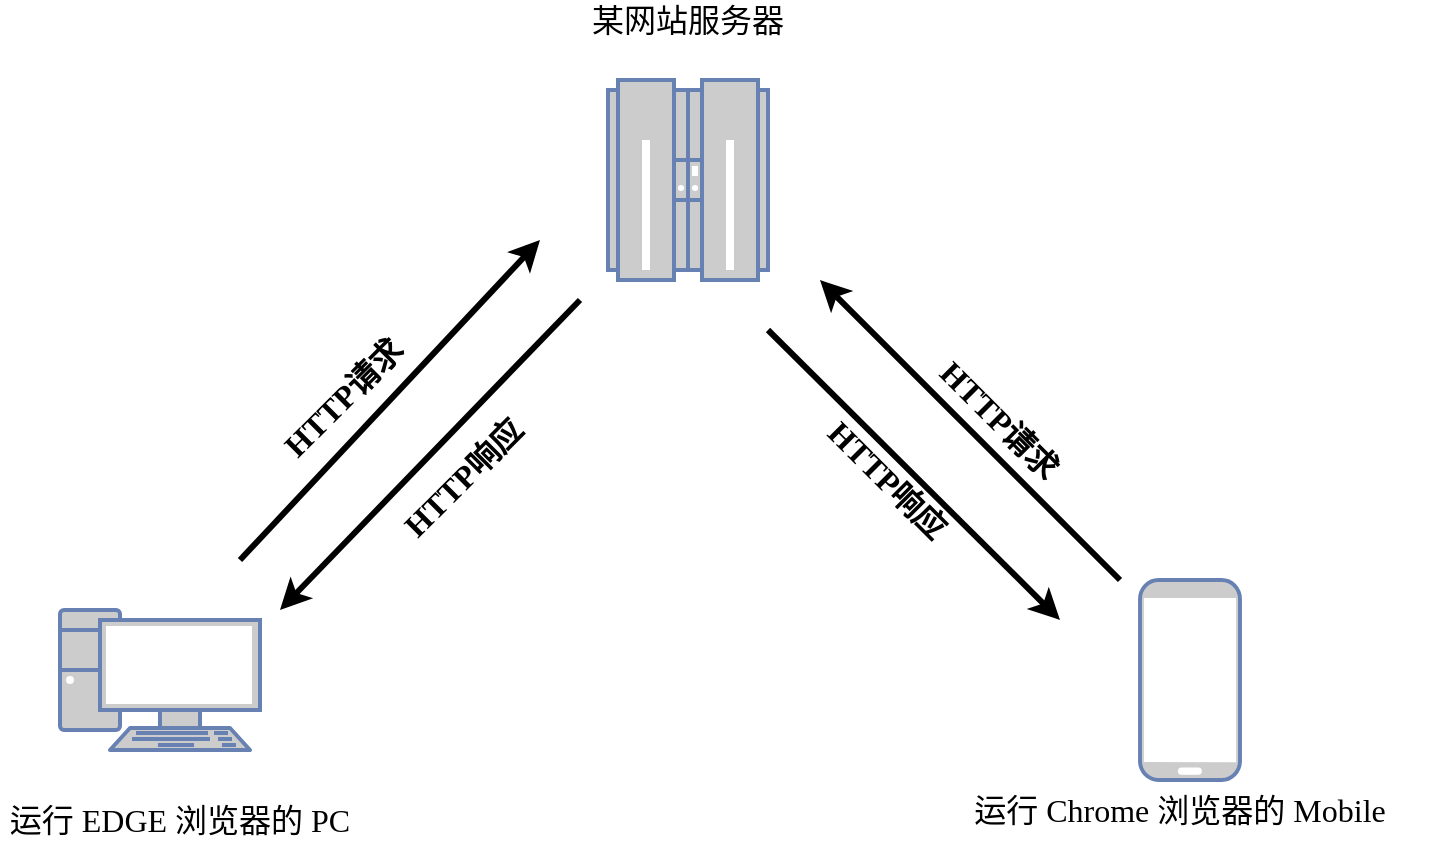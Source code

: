 <mxfile version="14.6.13" type="github">
  <diagram id="4CjVXfP3ANjlL9D2peaD" name="第 1 页">
    <mxGraphModel dx="1426" dy="760" grid="1" gridSize="10" guides="1" tooltips="1" connect="1" arrows="1" fold="1" page="1" pageScale="1" pageWidth="827" pageHeight="1169" math="0" shadow="0">
      <root>
        <mxCell id="0" />
        <mxCell id="1" parent="0" />
        <mxCell id="7L3xjiLgRL4VTj1z05eb-1" value="" style="fontColor=#0066CC;verticalAlign=top;verticalLabelPosition=bottom;labelPosition=center;align=center;html=1;outlineConnect=0;fillColor=#CCCCCC;strokeColor=#6881B3;gradientColor=none;gradientDirection=north;strokeWidth=2;shape=mxgraph.networks.pc;" vertex="1" parent="1">
          <mxGeometry x="100" y="375" width="100" height="70" as="geometry" />
        </mxCell>
        <mxCell id="7L3xjiLgRL4VTj1z05eb-2" value="" style="fontColor=#0066CC;verticalAlign=top;verticalLabelPosition=bottom;labelPosition=center;align=center;html=1;outlineConnect=0;fillColor=#CCCCCC;strokeColor=#6881B3;gradientColor=none;gradientDirection=north;strokeWidth=2;shape=mxgraph.networks.mainframe;" vertex="1" parent="1">
          <mxGeometry x="374" y="110" width="80" height="100" as="geometry" />
        </mxCell>
        <mxCell id="7L3xjiLgRL4VTj1z05eb-3" value="" style="fontColor=#0066CC;verticalAlign=top;verticalLabelPosition=bottom;labelPosition=center;align=center;html=1;outlineConnect=0;fillColor=#CCCCCC;strokeColor=#6881B3;gradientColor=none;gradientDirection=north;strokeWidth=2;shape=mxgraph.networks.mobile;" vertex="1" parent="1">
          <mxGeometry x="640" y="360" width="50" height="100" as="geometry" />
        </mxCell>
        <mxCell id="7L3xjiLgRL4VTj1z05eb-5" value="" style="endArrow=classic;html=1;strokeWidth=3;" edge="1" parent="1">
          <mxGeometry width="50" height="50" relative="1" as="geometry">
            <mxPoint x="190" y="350" as="sourcePoint" />
            <mxPoint x="340" y="190" as="targetPoint" />
          </mxGeometry>
        </mxCell>
        <mxCell id="7L3xjiLgRL4VTj1z05eb-6" value="" style="endArrow=classic;html=1;strokeWidth=3;" edge="1" parent="1">
          <mxGeometry width="50" height="50" relative="1" as="geometry">
            <mxPoint x="360" y="220" as="sourcePoint" />
            <mxPoint x="210" y="375" as="targetPoint" />
          </mxGeometry>
        </mxCell>
        <mxCell id="7L3xjiLgRL4VTj1z05eb-7" value="" style="endArrow=classic;html=1;strokeWidth=3;" edge="1" parent="1">
          <mxGeometry width="50" height="50" relative="1" as="geometry">
            <mxPoint x="630" y="360" as="sourcePoint" />
            <mxPoint x="480" y="210" as="targetPoint" />
          </mxGeometry>
        </mxCell>
        <mxCell id="7L3xjiLgRL4VTj1z05eb-8" value="" style="endArrow=classic;html=1;strokeWidth=3;" edge="1" parent="1">
          <mxGeometry width="50" height="50" relative="1" as="geometry">
            <mxPoint x="454" y="235" as="sourcePoint" />
            <mxPoint x="600" y="380" as="targetPoint" />
          </mxGeometry>
        </mxCell>
        <mxCell id="7L3xjiLgRL4VTj1z05eb-9" value="&amp;nbsp;HTTP请求" style="text;html=1;strokeColor=none;fillColor=none;align=center;verticalAlign=middle;whiteSpace=wrap;rounded=0;fontSize=16;fontFamily=Comic Sans MS;fontStyle=1;rotation=-45;" vertex="1" parent="1">
          <mxGeometry x="190" y="260" width="100" height="20" as="geometry" />
        </mxCell>
        <mxCell id="7L3xjiLgRL4VTj1z05eb-10" value="&amp;nbsp;HTTP响应" style="text;html=1;strokeColor=none;fillColor=none;align=center;verticalAlign=middle;whiteSpace=wrap;rounded=0;fontSize=16;fontFamily=Comic Sans MS;fontStyle=1;rotation=-45;" vertex="1" parent="1">
          <mxGeometry x="250" y="300" width="100" height="20" as="geometry" />
        </mxCell>
        <mxCell id="7L3xjiLgRL4VTj1z05eb-11" value="&lt;b&gt;HTTP请求&lt;/b&gt;" style="text;html=1;strokeColor=none;fillColor=none;align=center;verticalAlign=middle;whiteSpace=wrap;rounded=0;fontFamily=Comic Sans MS;fontSize=16;rotation=45;" vertex="1" parent="1">
          <mxGeometry x="510" y="270" width="120" height="20" as="geometry" />
        </mxCell>
        <mxCell id="7L3xjiLgRL4VTj1z05eb-12" value="&lt;b&gt;HTTP响应&lt;br&gt;&lt;/b&gt;" style="text;html=1;strokeColor=none;fillColor=none;align=center;verticalAlign=middle;whiteSpace=wrap;rounded=0;fontFamily=Comic Sans MS;fontSize=16;rotation=45;" vertex="1" parent="1">
          <mxGeometry x="454" y="300" width="120" height="20" as="geometry" />
        </mxCell>
        <mxCell id="7L3xjiLgRL4VTj1z05eb-13" value="运行 EDGE 浏览器的 PC" style="text;html=1;strokeColor=none;fillColor=none;align=center;verticalAlign=middle;whiteSpace=wrap;rounded=0;fontFamily=Comic Sans MS;fontSize=16;" vertex="1" parent="1">
          <mxGeometry x="70" y="470" width="180" height="20" as="geometry" />
        </mxCell>
        <mxCell id="7L3xjiLgRL4VTj1z05eb-14" value="运行 Chrome 浏览器的 Mobile" style="text;html=1;strokeColor=none;fillColor=none;align=center;verticalAlign=middle;whiteSpace=wrap;rounded=0;fontFamily=Comic Sans MS;fontSize=16;" vertex="1" parent="1">
          <mxGeometry x="530" y="470" width="260" height="10" as="geometry" />
        </mxCell>
        <mxCell id="7L3xjiLgRL4VTj1z05eb-15" value="某网站服务器" style="text;html=1;strokeColor=none;fillColor=none;align=center;verticalAlign=middle;whiteSpace=wrap;rounded=0;fontFamily=Comic Sans MS;fontSize=16;" vertex="1" parent="1">
          <mxGeometry x="321" y="70" width="186" height="20" as="geometry" />
        </mxCell>
      </root>
    </mxGraphModel>
  </diagram>
</mxfile>
